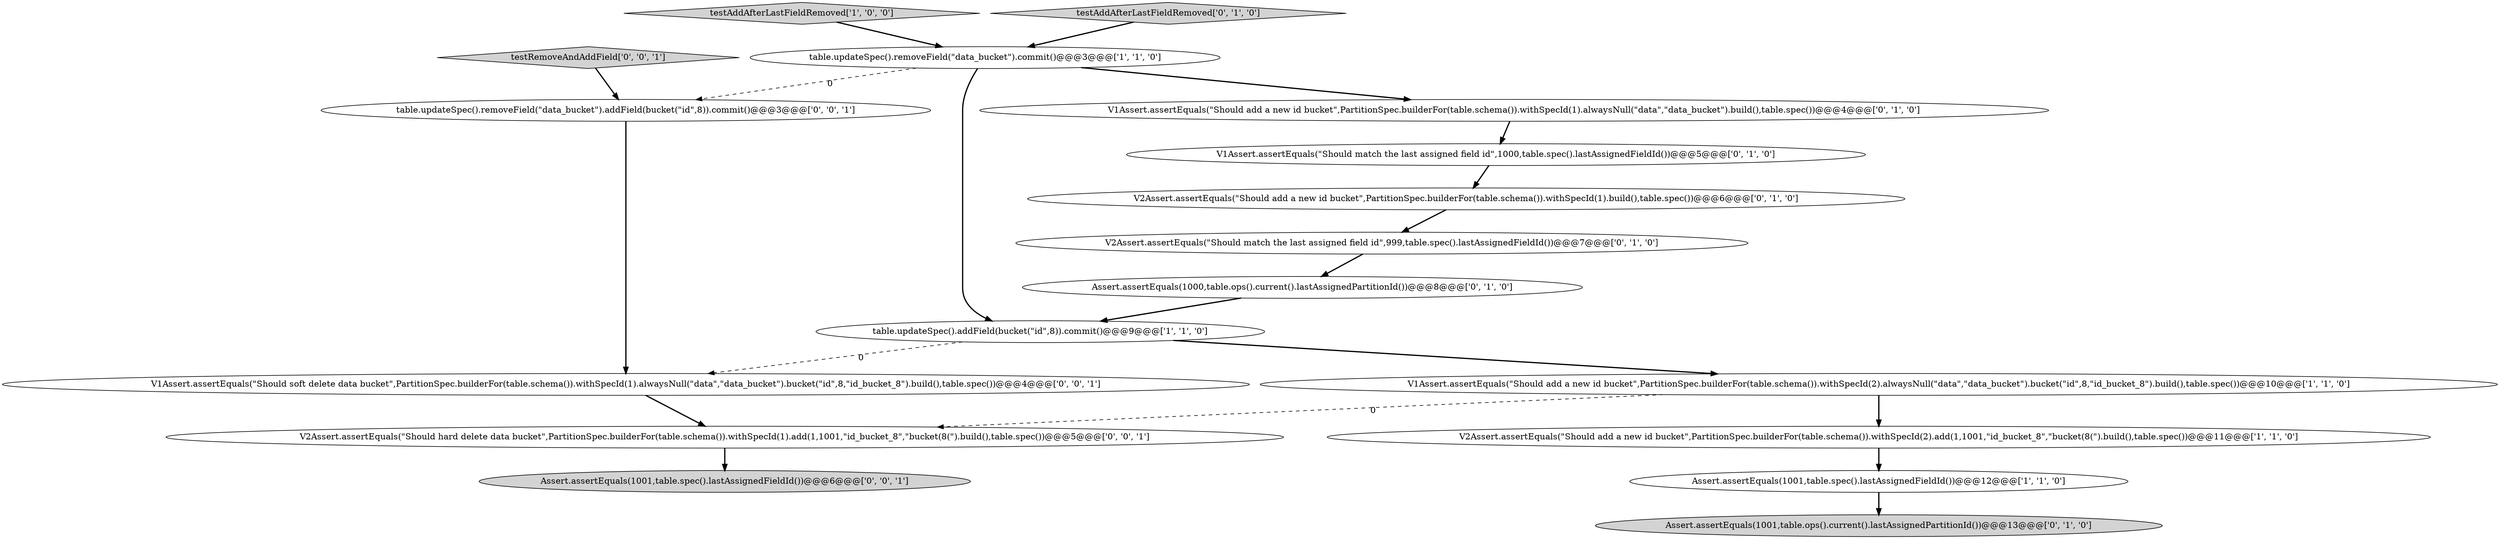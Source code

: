 digraph {
0 [style = filled, label = "table.updateSpec().addField(bucket(\"id\",8)).commit()@@@9@@@['1', '1', '0']", fillcolor = white, shape = ellipse image = "AAA0AAABBB1BBB"];
9 [style = filled, label = "V1Assert.assertEquals(\"Should add a new id bucket\",PartitionSpec.builderFor(table.schema()).withSpecId(1).alwaysNull(\"data\",\"data_bucket\").build(),table.spec())@@@4@@@['0', '1', '0']", fillcolor = white, shape = ellipse image = "AAA1AAABBB2BBB"];
17 [style = filled, label = "V1Assert.assertEquals(\"Should soft delete data bucket\",PartitionSpec.builderFor(table.schema()).withSpecId(1).alwaysNull(\"data\",\"data_bucket\").bucket(\"id\",8,\"id_bucket_8\").build(),table.spec())@@@4@@@['0', '0', '1']", fillcolor = white, shape = ellipse image = "AAA0AAABBB3BBB"];
3 [style = filled, label = "testAddAfterLastFieldRemoved['1', '0', '0']", fillcolor = lightgray, shape = diamond image = "AAA0AAABBB1BBB"];
14 [style = filled, label = "table.updateSpec().removeField(\"data_bucket\").addField(bucket(\"id\",8)).commit()@@@3@@@['0', '0', '1']", fillcolor = white, shape = ellipse image = "AAA0AAABBB3BBB"];
4 [style = filled, label = "Assert.assertEquals(1001,table.spec().lastAssignedFieldId())@@@12@@@['1', '1', '0']", fillcolor = white, shape = ellipse image = "AAA0AAABBB1BBB"];
2 [style = filled, label = "V1Assert.assertEquals(\"Should add a new id bucket\",PartitionSpec.builderFor(table.schema()).withSpecId(2).alwaysNull(\"data\",\"data_bucket\").bucket(\"id\",8,\"id_bucket_8\").build(),table.spec())@@@10@@@['1', '1', '0']", fillcolor = white, shape = ellipse image = "AAA0AAABBB1BBB"];
10 [style = filled, label = "testAddAfterLastFieldRemoved['0', '1', '0']", fillcolor = lightgray, shape = diamond image = "AAA0AAABBB2BBB"];
11 [style = filled, label = "V1Assert.assertEquals(\"Should match the last assigned field id\",1000,table.spec().lastAssignedFieldId())@@@5@@@['0', '1', '0']", fillcolor = white, shape = ellipse image = "AAA1AAABBB2BBB"];
6 [style = filled, label = "V2Assert.assertEquals(\"Should add a new id bucket\",PartitionSpec.builderFor(table.schema()).withSpecId(1).build(),table.spec())@@@6@@@['0', '1', '0']", fillcolor = white, shape = ellipse image = "AAA1AAABBB2BBB"];
7 [style = filled, label = "Assert.assertEquals(1001,table.ops().current().lastAssignedPartitionId())@@@13@@@['0', '1', '0']", fillcolor = lightgray, shape = ellipse image = "AAA1AAABBB2BBB"];
15 [style = filled, label = "Assert.assertEquals(1001,table.spec().lastAssignedFieldId())@@@6@@@['0', '0', '1']", fillcolor = lightgray, shape = ellipse image = "AAA0AAABBB3BBB"];
16 [style = filled, label = "V2Assert.assertEquals(\"Should hard delete data bucket\",PartitionSpec.builderFor(table.schema()).withSpecId(1).add(1,1001,\"id_bucket_8\",\"bucket(8(\").build(),table.spec())@@@5@@@['0', '0', '1']", fillcolor = white, shape = ellipse image = "AAA0AAABBB3BBB"];
13 [style = filled, label = "testRemoveAndAddField['0', '0', '1']", fillcolor = lightgray, shape = diamond image = "AAA0AAABBB3BBB"];
5 [style = filled, label = "V2Assert.assertEquals(\"Should add a new id bucket\",PartitionSpec.builderFor(table.schema()).withSpecId(2).add(1,1001,\"id_bucket_8\",\"bucket(8(\").build(),table.spec())@@@11@@@['1', '1', '0']", fillcolor = white, shape = ellipse image = "AAA0AAABBB1BBB"];
1 [style = filled, label = "table.updateSpec().removeField(\"data_bucket\").commit()@@@3@@@['1', '1', '0']", fillcolor = white, shape = ellipse image = "AAA0AAABBB1BBB"];
8 [style = filled, label = "V2Assert.assertEquals(\"Should match the last assigned field id\",999,table.spec().lastAssignedFieldId())@@@7@@@['0', '1', '0']", fillcolor = white, shape = ellipse image = "AAA1AAABBB2BBB"];
12 [style = filled, label = "Assert.assertEquals(1000,table.ops().current().lastAssignedPartitionId())@@@8@@@['0', '1', '0']", fillcolor = white, shape = ellipse image = "AAA1AAABBB2BBB"];
10->1 [style = bold, label=""];
12->0 [style = bold, label=""];
2->16 [style = dashed, label="0"];
14->17 [style = bold, label=""];
1->14 [style = dashed, label="0"];
16->15 [style = bold, label=""];
0->2 [style = bold, label=""];
4->7 [style = bold, label=""];
1->9 [style = bold, label=""];
9->11 [style = bold, label=""];
13->14 [style = bold, label=""];
11->6 [style = bold, label=""];
8->12 [style = bold, label=""];
17->16 [style = bold, label=""];
6->8 [style = bold, label=""];
0->17 [style = dashed, label="0"];
5->4 [style = bold, label=""];
3->1 [style = bold, label=""];
2->5 [style = bold, label=""];
1->0 [style = bold, label=""];
}

